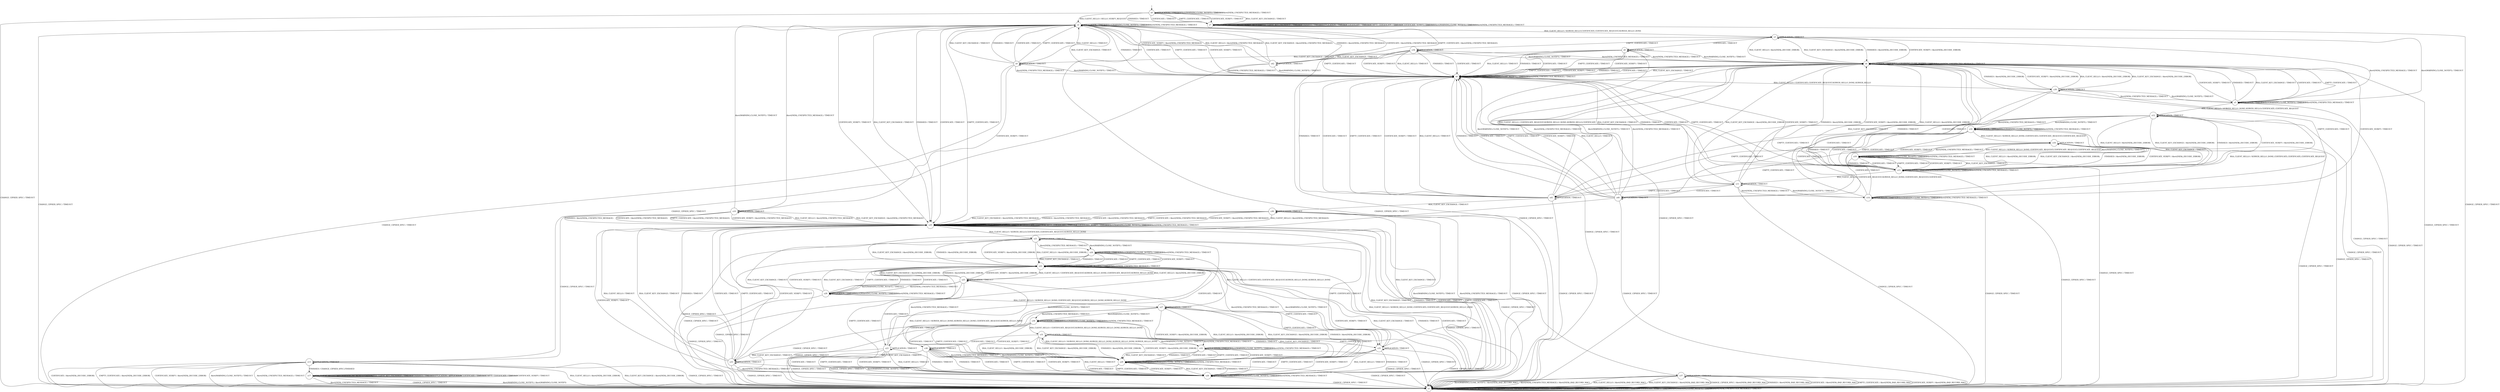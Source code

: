 digraph g {
__start0 [label="" shape="none"];

	s0 [shape="circle" label="s0"];
	s1 [shape="circle" label="s1"];
	s2 [shape="circle" label="s2"];
	s3 [shape="circle" label="s3"];
	s4 [shape="circle" label="s4"];
	s5 [shape="circle" label="s5"];
	s6 [shape="circle" label="s6"];
	s7 [shape="circle" label="s7"];
	s8 [shape="circle" label="s8"];
	s9 [shape="circle" label="s9"];
	s10 [shape="circle" label="s10"];
	s11 [shape="circle" label="s11"];
	s12 [shape="circle" label="s12"];
	s13 [shape="circle" label="s13"];
	s14 [shape="circle" label="s14"];
	s15 [shape="circle" label="s15"];
	s16 [shape="circle" label="s16"];
	s17 [shape="circle" label="s17"];
	s18 [shape="circle" label="s18"];
	s19 [shape="circle" label="s19"];
	s20 [shape="circle" label="s20"];
	s21 [shape="circle" label="s21"];
	s22 [shape="circle" label="s22"];
	s23 [shape="circle" label="s23"];
	s24 [shape="circle" label="s24"];
	s25 [shape="circle" label="s25"];
	s26 [shape="circle" label="s26"];
	s27 [shape="circle" label="s27"];
	s28 [shape="circle" label="s28"];
	s29 [shape="circle" label="s29"];
	s30 [shape="circle" label="s30"];
	s31 [shape="circle" label="s31"];
	s32 [shape="circle" label="s32"];
	s33 [shape="circle" label="s33"];
	s34 [shape="circle" label="s34"];
	s35 [shape="circle" label="s35"];
	s36 [shape="circle" label="s36"];
	s37 [shape="circle" label="s37"];
	s38 [shape="circle" label="s38"];
	s39 [shape="circle" label="s39"];
	s40 [shape="circle" label="s40"];
	s41 [shape="circle" label="s41"];
	s42 [shape="circle" label="s42"];
	s0 -> s2 [label="RSA_CLIENT_HELLO / HELLO_VERIFY_REQUEST"];
	s0 -> s7 [label="RSA_CLIENT_KEY_EXCHANGE / TIMEOUT"];
	s0 -> s1 [label="CHANGE_CIPHER_SPEC / TIMEOUT"];
	s0 -> s7 [label="FINISHED / TIMEOUT"];
	s0 -> s0 [label="APPLICATION / TIMEOUT"];
	s0 -> s7 [label="CERTIFICATE / TIMEOUT"];
	s0 -> s7 [label="EMPTY_CERTIFICATE / TIMEOUT"];
	s0 -> s7 [label="CERTIFICATE_VERIFY / TIMEOUT"];
	s0 -> s0 [label="Alert(WARNING,CLOSE_NOTIFY) / TIMEOUT"];
	s0 -> s0 [label="Alert(FATAL,UNEXPECTED_MESSAGE) / TIMEOUT"];
	s1 -> s1 [label="RSA_CLIENT_HELLO / TIMEOUT"];
	s1 -> s1 [label="RSA_CLIENT_KEY_EXCHANGE / TIMEOUT"];
	s1 -> s1 [label="CHANGE_CIPHER_SPEC / TIMEOUT"];
	s1 -> s1 [label="FINISHED / TIMEOUT"];
	s1 -> s1 [label="APPLICATION / TIMEOUT"];
	s1 -> s1 [label="CERTIFICATE / TIMEOUT"];
	s1 -> s1 [label="EMPTY_CERTIFICATE / TIMEOUT"];
	s1 -> s1 [label="CERTIFICATE_VERIFY / TIMEOUT"];
	s1 -> s1 [label="Alert(WARNING,CLOSE_NOTIFY) / TIMEOUT"];
	s1 -> s1 [label="Alert(FATAL,UNEXPECTED_MESSAGE) / TIMEOUT"];
	s2 -> s3 [label="RSA_CLIENT_HELLO / SERVER_HELLO,CERTIFICATE,CERTIFICATE_REQUEST,SERVER_HELLO_DONE"];
	s2 -> s20 [label="RSA_CLIENT_KEY_EXCHANGE / TIMEOUT"];
	s2 -> s1 [label="CHANGE_CIPHER_SPEC / TIMEOUT"];
	s2 -> s20 [label="FINISHED / TIMEOUT"];
	s2 -> s2 [label="APPLICATION / TIMEOUT"];
	s2 -> s20 [label="CERTIFICATE / TIMEOUT"];
	s2 -> s20 [label="EMPTY_CERTIFICATE / TIMEOUT"];
	s2 -> s20 [label="CERTIFICATE_VERIFY / TIMEOUT"];
	s2 -> s2 [label="Alert(WARNING,CLOSE_NOTIFY) / TIMEOUT"];
	s2 -> s2 [label="Alert(FATAL,UNEXPECTED_MESSAGE) / TIMEOUT"];
	s3 -> s4 [label="RSA_CLIENT_HELLO / Alert(FATAL,DECODE_ERROR)"];
	s3 -> s4 [label="RSA_CLIENT_KEY_EXCHANGE / Alert(FATAL,DECODE_ERROR)"];
	s3 -> s1 [label="CHANGE_CIPHER_SPEC / TIMEOUT"];
	s3 -> s4 [label="FINISHED / Alert(FATAL,DECODE_ERROR)"];
	s3 -> s3 [label="APPLICATION / TIMEOUT"];
	s3 -> s8 [label="CERTIFICATE / TIMEOUT"];
	s3 -> s34 [label="EMPTY_CERTIFICATE / TIMEOUT"];
	s3 -> s4 [label="CERTIFICATE_VERIFY / Alert(FATAL,DECODE_ERROR)"];
	s3 -> s5 [label="Alert(WARNING,CLOSE_NOTIFY) / TIMEOUT"];
	s3 -> s5 [label="Alert(FATAL,UNEXPECTED_MESSAGE) / TIMEOUT"];
	s4 -> s11 [label="RSA_CLIENT_HELLO / CERTIFICATE_REQUEST,SERVER_HELLO_DONE,SERVER_HELLO,CERTIFICATE"];
	s4 -> s6 [label="RSA_CLIENT_KEY_EXCHANGE / TIMEOUT"];
	s4 -> s1 [label="CHANGE_CIPHER_SPEC / TIMEOUT"];
	s4 -> s6 [label="FINISHED / TIMEOUT"];
	s4 -> s4 [label="APPLICATION / TIMEOUT"];
	s4 -> s6 [label="CERTIFICATE / TIMEOUT"];
	s4 -> s6 [label="EMPTY_CERTIFICATE / TIMEOUT"];
	s4 -> s6 [label="CERTIFICATE_VERIFY / TIMEOUT"];
	s4 -> s4 [label="Alert(WARNING,CLOSE_NOTIFY) / TIMEOUT"];
	s4 -> s4 [label="Alert(FATAL,UNEXPECTED_MESSAGE) / TIMEOUT"];
	s5 -> s12 [label="RSA_CLIENT_HELLO / SERVER_HELLO_DONE,SERVER_HELLO,CERTIFICATE,CERTIFICATE_REQUEST"];
	s5 -> s4 [label="RSA_CLIENT_KEY_EXCHANGE / TIMEOUT"];
	s5 -> s1 [label="CHANGE_CIPHER_SPEC / TIMEOUT"];
	s5 -> s4 [label="FINISHED / TIMEOUT"];
	s5 -> s5 [label="APPLICATION / TIMEOUT"];
	s5 -> s4 [label="CERTIFICATE / TIMEOUT"];
	s5 -> s4 [label="EMPTY_CERTIFICATE / TIMEOUT"];
	s5 -> s4 [label="CERTIFICATE_VERIFY / TIMEOUT"];
	s5 -> s5 [label="Alert(WARNING,CLOSE_NOTIFY) / TIMEOUT"];
	s5 -> s5 [label="Alert(FATAL,UNEXPECTED_MESSAGE) / TIMEOUT"];
	s6 -> s39 [label="RSA_CLIENT_HELLO / CERTIFICATE,CERTIFICATE_REQUEST,SERVER_HELLO_DONE,SERVER_HELLO"];
	s6 -> s2 [label="RSA_CLIENT_KEY_EXCHANGE / TIMEOUT"];
	s6 -> s1 [label="CHANGE_CIPHER_SPEC / TIMEOUT"];
	s6 -> s2 [label="FINISHED / TIMEOUT"];
	s6 -> s6 [label="APPLICATION / TIMEOUT"];
	s6 -> s2 [label="CERTIFICATE / TIMEOUT"];
	s6 -> s2 [label="EMPTY_CERTIFICATE / TIMEOUT"];
	s6 -> s2 [label="CERTIFICATE_VERIFY / TIMEOUT"];
	s6 -> s6 [label="Alert(WARNING,CLOSE_NOTIFY) / TIMEOUT"];
	s6 -> s6 [label="Alert(FATAL,UNEXPECTED_MESSAGE) / TIMEOUT"];
	s7 -> s7 [label="RSA_CLIENT_HELLO / HELLO_VERIFY_REQUEST"];
	s7 -> s7 [label="RSA_CLIENT_KEY_EXCHANGE / TIMEOUT"];
	s7 -> s1 [label="CHANGE_CIPHER_SPEC / TIMEOUT"];
	s7 -> s7 [label="FINISHED / TIMEOUT"];
	s7 -> s7 [label="APPLICATION / TIMEOUT"];
	s7 -> s7 [label="CERTIFICATE / TIMEOUT"];
	s7 -> s7 [label="EMPTY_CERTIFICATE / TIMEOUT"];
	s7 -> s7 [label="CERTIFICATE_VERIFY / TIMEOUT"];
	s7 -> s7 [label="Alert(WARNING,CLOSE_NOTIFY) / TIMEOUT"];
	s7 -> s7 [label="Alert(FATAL,UNEXPECTED_MESSAGE) / TIMEOUT"];
	s8 -> s6 [label="RSA_CLIENT_HELLO / TIMEOUT"];
	s8 -> s9 [label="RSA_CLIENT_KEY_EXCHANGE / TIMEOUT"];
	s8 -> s1 [label="CHANGE_CIPHER_SPEC / TIMEOUT"];
	s8 -> s6 [label="FINISHED / TIMEOUT"];
	s8 -> s8 [label="APPLICATION / TIMEOUT"];
	s8 -> s6 [label="CERTIFICATE / TIMEOUT"];
	s8 -> s6 [label="EMPTY_CERTIFICATE / TIMEOUT"];
	s8 -> s6 [label="CERTIFICATE_VERIFY / TIMEOUT"];
	s8 -> s4 [label="Alert(WARNING,CLOSE_NOTIFY) / TIMEOUT"];
	s8 -> s4 [label="Alert(FATAL,UNEXPECTED_MESSAGE) / TIMEOUT"];
	s9 -> s2 [label="RSA_CLIENT_HELLO / TIMEOUT"];
	s9 -> s2 [label="RSA_CLIENT_KEY_EXCHANGE / TIMEOUT"];
	s9 -> s1 [label="CHANGE_CIPHER_SPEC / TIMEOUT"];
	s9 -> s2 [label="FINISHED / TIMEOUT"];
	s9 -> s9 [label="APPLICATION / TIMEOUT"];
	s9 -> s2 [label="CERTIFICATE / TIMEOUT"];
	s9 -> s2 [label="EMPTY_CERTIFICATE / TIMEOUT"];
	s9 -> s10 [label="CERTIFICATE_VERIFY / TIMEOUT"];
	s9 -> s6 [label="Alert(WARNING,CLOSE_NOTIFY) / TIMEOUT"];
	s9 -> s6 [label="Alert(FATAL,UNEXPECTED_MESSAGE) / TIMEOUT"];
	s10 -> s20 [label="RSA_CLIENT_HELLO / Alert(FATAL,UNEXPECTED_MESSAGE)"];
	s10 -> s20 [label="RSA_CLIENT_KEY_EXCHANGE / Alert(FATAL,UNEXPECTED_MESSAGE)"];
	s10 -> s13 [label="CHANGE_CIPHER_SPEC / TIMEOUT"];
	s10 -> s20 [label="FINISHED / Alert(FATAL,UNEXPECTED_MESSAGE)"];
	s10 -> s10 [label="APPLICATION / TIMEOUT"];
	s10 -> s20 [label="CERTIFICATE / Alert(FATAL,UNEXPECTED_MESSAGE)"];
	s10 -> s20 [label="EMPTY_CERTIFICATE / Alert(FATAL,UNEXPECTED_MESSAGE)"];
	s10 -> s20 [label="CERTIFICATE_VERIFY / Alert(FATAL,UNEXPECTED_MESSAGE)"];
	s10 -> s2 [label="Alert(WARNING,CLOSE_NOTIFY) / TIMEOUT"];
	s10 -> s2 [label="Alert(FATAL,UNEXPECTED_MESSAGE) / TIMEOUT"];
	s11 -> s4 [label="RSA_CLIENT_HELLO / Alert(FATAL,DECODE_ERROR)"];
	s11 -> s4 [label="RSA_CLIENT_KEY_EXCHANGE / Alert(FATAL,DECODE_ERROR)"];
	s11 -> s1 [label="CHANGE_CIPHER_SPEC / TIMEOUT"];
	s11 -> s4 [label="FINISHED / Alert(FATAL,DECODE_ERROR)"];
	s11 -> s11 [label="APPLICATION / TIMEOUT"];
	s11 -> s40 [label="CERTIFICATE / TIMEOUT"];
	s11 -> s41 [label="EMPTY_CERTIFICATE / TIMEOUT"];
	s11 -> s4 [label="CERTIFICATE_VERIFY / Alert(FATAL,DECODE_ERROR)"];
	s11 -> s14 [label="Alert(WARNING,CLOSE_NOTIFY) / TIMEOUT"];
	s11 -> s14 [label="Alert(FATAL,UNEXPECTED_MESSAGE) / TIMEOUT"];
	s12 -> s15 [label="RSA_CLIENT_HELLO / Alert(FATAL,DECODE_ERROR)"];
	s12 -> s15 [label="RSA_CLIENT_KEY_EXCHANGE / Alert(FATAL,DECODE_ERROR)"];
	s12 -> s1 [label="CHANGE_CIPHER_SPEC / TIMEOUT"];
	s12 -> s15 [label="FINISHED / Alert(FATAL,DECODE_ERROR)"];
	s12 -> s12 [label="APPLICATION / TIMEOUT"];
	s12 -> s40 [label="CERTIFICATE / TIMEOUT"];
	s12 -> s41 [label="EMPTY_CERTIFICATE / TIMEOUT"];
	s12 -> s15 [label="CERTIFICATE_VERIFY / Alert(FATAL,DECODE_ERROR)"];
	s12 -> s16 [label="Alert(WARNING,CLOSE_NOTIFY) / TIMEOUT"];
	s12 -> s16 [label="Alert(FATAL,UNEXPECTED_MESSAGE) / TIMEOUT"];
	s13 -> s1 [label="RSA_CLIENT_HELLO / Alert(FATAL,DECODE_ERROR)"];
	s13 -> s1 [label="RSA_CLIENT_KEY_EXCHANGE / Alert(FATAL,DECODE_ERROR)"];
	s13 -> s1 [label="CHANGE_CIPHER_SPEC / TIMEOUT"];
	s13 -> s17 [label="FINISHED / CHANGE_CIPHER_SPEC,FINISHED"];
	s13 -> s13 [label="APPLICATION / TIMEOUT"];
	s13 -> s1 [label="CERTIFICATE / Alert(FATAL,DECODE_ERROR)"];
	s13 -> s1 [label="EMPTY_CERTIFICATE / Alert(FATAL,DECODE_ERROR)"];
	s13 -> s1 [label="CERTIFICATE_VERIFY / Alert(FATAL,DECODE_ERROR)"];
	s13 -> s1 [label="Alert(WARNING,CLOSE_NOTIFY) / TIMEOUT"];
	s13 -> s1 [label="Alert(FATAL,UNEXPECTED_MESSAGE) / TIMEOUT"];
	s14 -> s12 [label="RSA_CLIENT_HELLO / SERVER_HELLO_DONE,CERTIFICATE,CERTIFICATE,CERTIFICATE_REQUEST"];
	s14 -> s4 [label="RSA_CLIENT_KEY_EXCHANGE / TIMEOUT"];
	s14 -> s1 [label="CHANGE_CIPHER_SPEC / TIMEOUT"];
	s14 -> s4 [label="FINISHED / TIMEOUT"];
	s14 -> s14 [label="APPLICATION / TIMEOUT"];
	s14 -> s4 [label="CERTIFICATE / TIMEOUT"];
	s14 -> s4 [label="EMPTY_CERTIFICATE / TIMEOUT"];
	s14 -> s4 [label="CERTIFICATE_VERIFY / TIMEOUT"];
	s14 -> s14 [label="Alert(WARNING,CLOSE_NOTIFY) / TIMEOUT"];
	s14 -> s14 [label="Alert(FATAL,UNEXPECTED_MESSAGE) / TIMEOUT"];
	s15 -> s11 [label="RSA_CLIENT_HELLO / CERTIFICATE_REQUEST,SERVER_HELLO_DONE,CERTIFICATE_REQUEST,CERTIFICATE"];
	s15 -> s6 [label="RSA_CLIENT_KEY_EXCHANGE / TIMEOUT"];
	s15 -> s1 [label="CHANGE_CIPHER_SPEC / TIMEOUT"];
	s15 -> s6 [label="FINISHED / TIMEOUT"];
	s15 -> s15 [label="APPLICATION / TIMEOUT"];
	s15 -> s6 [label="CERTIFICATE / TIMEOUT"];
	s15 -> s6 [label="EMPTY_CERTIFICATE / TIMEOUT"];
	s15 -> s6 [label="CERTIFICATE_VERIFY / TIMEOUT"];
	s15 -> s15 [label="Alert(WARNING,CLOSE_NOTIFY) / TIMEOUT"];
	s15 -> s15 [label="Alert(FATAL,UNEXPECTED_MESSAGE) / TIMEOUT"];
	s16 -> s18 [label="RSA_CLIENT_HELLO / SERVER_HELLO_DONE,CERTIFICATE,CERTIFICATE_REQUEST,CERTIFICATE_REQUEST"];
	s16 -> s15 [label="RSA_CLIENT_KEY_EXCHANGE / TIMEOUT"];
	s16 -> s1 [label="CHANGE_CIPHER_SPEC / TIMEOUT"];
	s16 -> s15 [label="FINISHED / TIMEOUT"];
	s16 -> s16 [label="APPLICATION / TIMEOUT"];
	s16 -> s15 [label="CERTIFICATE / TIMEOUT"];
	s16 -> s15 [label="EMPTY_CERTIFICATE / TIMEOUT"];
	s16 -> s15 [label="CERTIFICATE_VERIFY / TIMEOUT"];
	s16 -> s16 [label="Alert(WARNING,CLOSE_NOTIFY) / TIMEOUT"];
	s16 -> s16 [label="Alert(FATAL,UNEXPECTED_MESSAGE) / TIMEOUT"];
	s17 -> s17 [label="RSA_CLIENT_HELLO / Alert(WARNING,NO_RENEGOTIATION)"];
	s17 -> s17 [label="RSA_CLIENT_KEY_EXCHANGE / TIMEOUT"];
	s17 -> s1 [label="CHANGE_CIPHER_SPEC / TIMEOUT"];
	s17 -> s17 [label="FINISHED / TIMEOUT"];
	s17 -> s17 [label="APPLICATION / APPLICATION"];
	s17 -> s17 [label="CERTIFICATE / TIMEOUT"];
	s17 -> s17 [label="EMPTY_CERTIFICATE / TIMEOUT"];
	s17 -> s17 [label="CERTIFICATE_VERIFY / TIMEOUT"];
	s17 -> s1 [label="Alert(WARNING,CLOSE_NOTIFY) / Alert(WARNING,CLOSE_NOTIFY)"];
	s17 -> s1 [label="Alert(FATAL,UNEXPECTED_MESSAGE) / TIMEOUT"];
	s18 -> s15 [label="RSA_CLIENT_HELLO / Alert(FATAL,DECODE_ERROR)"];
	s18 -> s15 [label="RSA_CLIENT_KEY_EXCHANGE / Alert(FATAL,DECODE_ERROR)"];
	s18 -> s1 [label="CHANGE_CIPHER_SPEC / TIMEOUT"];
	s18 -> s15 [label="FINISHED / Alert(FATAL,DECODE_ERROR)"];
	s18 -> s18 [label="APPLICATION / TIMEOUT"];
	s18 -> s40 [label="CERTIFICATE / TIMEOUT"];
	s18 -> s41 [label="EMPTY_CERTIFICATE / TIMEOUT"];
	s18 -> s15 [label="CERTIFICATE_VERIFY / Alert(FATAL,DECODE_ERROR)"];
	s18 -> s19 [label="Alert(WARNING,CLOSE_NOTIFY) / TIMEOUT"];
	s18 -> s19 [label="Alert(FATAL,UNEXPECTED_MESSAGE) / TIMEOUT"];
	s19 -> s18 [label="RSA_CLIENT_HELLO / SERVER_HELLO_DONE,CERTIFICATE_REQUEST,CERTIFICATE_REQUEST,CERTIFICATE_REQUEST"];
	s19 -> s15 [label="RSA_CLIENT_KEY_EXCHANGE / TIMEOUT"];
	s19 -> s1 [label="CHANGE_CIPHER_SPEC / TIMEOUT"];
	s19 -> s15 [label="FINISHED / TIMEOUT"];
	s19 -> s19 [label="APPLICATION / TIMEOUT"];
	s19 -> s15 [label="CERTIFICATE / TIMEOUT"];
	s19 -> s15 [label="EMPTY_CERTIFICATE / TIMEOUT"];
	s19 -> s15 [label="CERTIFICATE_VERIFY / TIMEOUT"];
	s19 -> s19 [label="Alert(WARNING,CLOSE_NOTIFY) / TIMEOUT"];
	s19 -> s19 [label="Alert(FATAL,UNEXPECTED_MESSAGE) / TIMEOUT"];
	s20 -> s21 [label="RSA_CLIENT_HELLO / SERVER_HELLO,CERTIFICATE,CERTIFICATE_REQUEST,SERVER_HELLO_DONE"];
	s20 -> s20 [label="RSA_CLIENT_KEY_EXCHANGE / TIMEOUT"];
	s20 -> s1 [label="CHANGE_CIPHER_SPEC / TIMEOUT"];
	s20 -> s20 [label="FINISHED / TIMEOUT"];
	s20 -> s20 [label="APPLICATION / TIMEOUT"];
	s20 -> s20 [label="CERTIFICATE / TIMEOUT"];
	s20 -> s20 [label="EMPTY_CERTIFICATE / TIMEOUT"];
	s20 -> s20 [label="CERTIFICATE_VERIFY / TIMEOUT"];
	s20 -> s20 [label="Alert(WARNING,CLOSE_NOTIFY) / TIMEOUT"];
	s20 -> s20 [label="Alert(FATAL,UNEXPECTED_MESSAGE) / TIMEOUT"];
	s21 -> s22 [label="RSA_CLIENT_HELLO / Alert(FATAL,DECODE_ERROR)"];
	s21 -> s22 [label="RSA_CLIENT_KEY_EXCHANGE / Alert(FATAL,DECODE_ERROR)"];
	s21 -> s1 [label="CHANGE_CIPHER_SPEC / TIMEOUT"];
	s21 -> s22 [label="FINISHED / Alert(FATAL,DECODE_ERROR)"];
	s21 -> s21 [label="APPLICATION / TIMEOUT"];
	s21 -> s23 [label="CERTIFICATE / TIMEOUT"];
	s21 -> s35 [label="EMPTY_CERTIFICATE / TIMEOUT"];
	s21 -> s22 [label="CERTIFICATE_VERIFY / Alert(FATAL,DECODE_ERROR)"];
	s21 -> s24 [label="Alert(WARNING,CLOSE_NOTIFY) / TIMEOUT"];
	s21 -> s24 [label="Alert(FATAL,UNEXPECTED_MESSAGE) / TIMEOUT"];
	s22 -> s25 [label="RSA_CLIENT_HELLO / CERTIFICATE_REQUEST,SERVER_HELLO_DONE,CERTIFICATE_REQUEST,SERVER_HELLO_DONE"];
	s22 -> s26 [label="RSA_CLIENT_KEY_EXCHANGE / TIMEOUT"];
	s22 -> s1 [label="CHANGE_CIPHER_SPEC / TIMEOUT"];
	s22 -> s26 [label="FINISHED / TIMEOUT"];
	s22 -> s22 [label="APPLICATION / TIMEOUT"];
	s22 -> s26 [label="CERTIFICATE / TIMEOUT"];
	s22 -> s26 [label="EMPTY_CERTIFICATE / TIMEOUT"];
	s22 -> s26 [label="CERTIFICATE_VERIFY / TIMEOUT"];
	s22 -> s22 [label="Alert(WARNING,CLOSE_NOTIFY) / TIMEOUT"];
	s22 -> s22 [label="Alert(FATAL,UNEXPECTED_MESSAGE) / TIMEOUT"];
	s23 -> s26 [label="RSA_CLIENT_HELLO / TIMEOUT"];
	s23 -> s33 [label="RSA_CLIENT_KEY_EXCHANGE / TIMEOUT"];
	s23 -> s1 [label="CHANGE_CIPHER_SPEC / TIMEOUT"];
	s23 -> s26 [label="FINISHED / TIMEOUT"];
	s23 -> s23 [label="APPLICATION / TIMEOUT"];
	s23 -> s26 [label="CERTIFICATE / TIMEOUT"];
	s23 -> s26 [label="EMPTY_CERTIFICATE / TIMEOUT"];
	s23 -> s26 [label="CERTIFICATE_VERIFY / TIMEOUT"];
	s23 -> s22 [label="Alert(WARNING,CLOSE_NOTIFY) / TIMEOUT"];
	s23 -> s22 [label="Alert(FATAL,UNEXPECTED_MESSAGE) / TIMEOUT"];
	s24 -> s27 [label="RSA_CLIENT_HELLO / CERTIFICATE,CERTIFICATE_REQUEST,SERVER_HELLO_DONE,SERVER_HELLO_DONE"];
	s24 -> s22 [label="RSA_CLIENT_KEY_EXCHANGE / TIMEOUT"];
	s24 -> s1 [label="CHANGE_CIPHER_SPEC / TIMEOUT"];
	s24 -> s22 [label="FINISHED / TIMEOUT"];
	s24 -> s24 [label="APPLICATION / TIMEOUT"];
	s24 -> s22 [label="CERTIFICATE / TIMEOUT"];
	s24 -> s22 [label="EMPTY_CERTIFICATE / TIMEOUT"];
	s24 -> s22 [label="CERTIFICATE_VERIFY / TIMEOUT"];
	s24 -> s24 [label="Alert(WARNING,CLOSE_NOTIFY) / TIMEOUT"];
	s24 -> s24 [label="Alert(FATAL,UNEXPECTED_MESSAGE) / TIMEOUT"];
	s25 -> s22 [label="RSA_CLIENT_HELLO / Alert(FATAL,DECODE_ERROR)"];
	s25 -> s22 [label="RSA_CLIENT_KEY_EXCHANGE / Alert(FATAL,DECODE_ERROR)"];
	s25 -> s1 [label="CHANGE_CIPHER_SPEC / TIMEOUT"];
	s25 -> s22 [label="FINISHED / Alert(FATAL,DECODE_ERROR)"];
	s25 -> s25 [label="APPLICATION / TIMEOUT"];
	s25 -> s23 [label="CERTIFICATE / TIMEOUT"];
	s25 -> s35 [label="EMPTY_CERTIFICATE / TIMEOUT"];
	s25 -> s22 [label="CERTIFICATE_VERIFY / Alert(FATAL,DECODE_ERROR)"];
	s25 -> s28 [label="Alert(WARNING,CLOSE_NOTIFY) / TIMEOUT"];
	s25 -> s28 [label="Alert(FATAL,UNEXPECTED_MESSAGE) / TIMEOUT"];
	s26 -> s21 [label="RSA_CLIENT_HELLO / SERVER_HELLO_DONE,CERTIFICATE,CERTIFICATE_REQUEST,SERVER_HELLO_DONE"];
	s26 -> s20 [label="RSA_CLIENT_KEY_EXCHANGE / TIMEOUT"];
	s26 -> s1 [label="CHANGE_CIPHER_SPEC / TIMEOUT"];
	s26 -> s20 [label="FINISHED / TIMEOUT"];
	s26 -> s26 [label="APPLICATION / TIMEOUT"];
	s26 -> s20 [label="CERTIFICATE / TIMEOUT"];
	s26 -> s20 [label="EMPTY_CERTIFICATE / TIMEOUT"];
	s26 -> s20 [label="CERTIFICATE_VERIFY / TIMEOUT"];
	s26 -> s26 [label="Alert(WARNING,CLOSE_NOTIFY) / TIMEOUT"];
	s26 -> s26 [label="Alert(FATAL,UNEXPECTED_MESSAGE) / TIMEOUT"];
	s27 -> s29 [label="RSA_CLIENT_HELLO / Alert(FATAL,DECODE_ERROR)"];
	s27 -> s29 [label="RSA_CLIENT_KEY_EXCHANGE / Alert(FATAL,DECODE_ERROR)"];
	s27 -> s1 [label="CHANGE_CIPHER_SPEC / TIMEOUT"];
	s27 -> s29 [label="FINISHED / Alert(FATAL,DECODE_ERROR)"];
	s27 -> s27 [label="APPLICATION / TIMEOUT"];
	s27 -> s38 [label="CERTIFICATE / TIMEOUT"];
	s27 -> s35 [label="EMPTY_CERTIFICATE / TIMEOUT"];
	s27 -> s29 [label="CERTIFICATE_VERIFY / Alert(FATAL,DECODE_ERROR)"];
	s27 -> s30 [label="Alert(WARNING,CLOSE_NOTIFY) / TIMEOUT"];
	s27 -> s30 [label="Alert(FATAL,UNEXPECTED_MESSAGE) / TIMEOUT"];
	s28 -> s27 [label="RSA_CLIENT_HELLO / SERVER_HELLO_DONE,CERTIFICATE_REQUEST,SERVER_HELLO_DONE,SERVER_HELLO_DONE"];
	s28 -> s22 [label="RSA_CLIENT_KEY_EXCHANGE / TIMEOUT"];
	s28 -> s1 [label="CHANGE_CIPHER_SPEC / TIMEOUT"];
	s28 -> s22 [label="FINISHED / TIMEOUT"];
	s28 -> s28 [label="APPLICATION / TIMEOUT"];
	s28 -> s22 [label="CERTIFICATE / TIMEOUT"];
	s28 -> s22 [label="EMPTY_CERTIFICATE / TIMEOUT"];
	s28 -> s22 [label="CERTIFICATE_VERIFY / TIMEOUT"];
	s28 -> s28 [label="Alert(WARNING,CLOSE_NOTIFY) / TIMEOUT"];
	s28 -> s28 [label="Alert(FATAL,UNEXPECTED_MESSAGE) / TIMEOUT"];
	s29 -> s25 [label="RSA_CLIENT_HELLO / SERVER_HELLO_DONE,SERVER_HELLO_DONE,CERTIFICATE_REQUEST,SERVER_HELLO_DONE"];
	s29 -> s26 [label="RSA_CLIENT_KEY_EXCHANGE / TIMEOUT"];
	s29 -> s1 [label="CHANGE_CIPHER_SPEC / TIMEOUT"];
	s29 -> s26 [label="FINISHED / TIMEOUT"];
	s29 -> s29 [label="APPLICATION / TIMEOUT"];
	s29 -> s26 [label="CERTIFICATE / TIMEOUT"];
	s29 -> s26 [label="EMPTY_CERTIFICATE / TIMEOUT"];
	s29 -> s26 [label="CERTIFICATE_VERIFY / TIMEOUT"];
	s29 -> s29 [label="Alert(WARNING,CLOSE_NOTIFY) / TIMEOUT"];
	s29 -> s29 [label="Alert(FATAL,UNEXPECTED_MESSAGE) / TIMEOUT"];
	s30 -> s31 [label="RSA_CLIENT_HELLO / CERTIFICATE_REQUEST,SERVER_HELLO_DONE,SERVER_HELLO_DONE,SERVER_HELLO_DONE"];
	s30 -> s29 [label="RSA_CLIENT_KEY_EXCHANGE / TIMEOUT"];
	s30 -> s1 [label="CHANGE_CIPHER_SPEC / TIMEOUT"];
	s30 -> s29 [label="FINISHED / TIMEOUT"];
	s30 -> s30 [label="APPLICATION / TIMEOUT"];
	s30 -> s29 [label="CERTIFICATE / TIMEOUT"];
	s30 -> s29 [label="EMPTY_CERTIFICATE / TIMEOUT"];
	s30 -> s29 [label="CERTIFICATE_VERIFY / TIMEOUT"];
	s30 -> s30 [label="Alert(WARNING,CLOSE_NOTIFY) / TIMEOUT"];
	s30 -> s30 [label="Alert(FATAL,UNEXPECTED_MESSAGE) / TIMEOUT"];
	s31 -> s29 [label="RSA_CLIENT_HELLO / Alert(FATAL,DECODE_ERROR)"];
	s31 -> s29 [label="RSA_CLIENT_KEY_EXCHANGE / Alert(FATAL,DECODE_ERROR)"];
	s31 -> s1 [label="CHANGE_CIPHER_SPEC / TIMEOUT"];
	s31 -> s29 [label="FINISHED / Alert(FATAL,DECODE_ERROR)"];
	s31 -> s31 [label="APPLICATION / TIMEOUT"];
	s31 -> s38 [label="CERTIFICATE / TIMEOUT"];
	s31 -> s35 [label="EMPTY_CERTIFICATE / TIMEOUT"];
	s31 -> s29 [label="CERTIFICATE_VERIFY / Alert(FATAL,DECODE_ERROR)"];
	s31 -> s32 [label="Alert(WARNING,CLOSE_NOTIFY) / TIMEOUT"];
	s31 -> s32 [label="Alert(FATAL,UNEXPECTED_MESSAGE) / TIMEOUT"];
	s32 -> s31 [label="RSA_CLIENT_HELLO / SERVER_HELLO_DONE,SERVER_HELLO_DONE,SERVER_HELLO_DONE,SERVER_HELLO_DONE"];
	s32 -> s29 [label="RSA_CLIENT_KEY_EXCHANGE / TIMEOUT"];
	s32 -> s1 [label="CHANGE_CIPHER_SPEC / TIMEOUT"];
	s32 -> s29 [label="FINISHED / TIMEOUT"];
	s32 -> s32 [label="APPLICATION / TIMEOUT"];
	s32 -> s29 [label="CERTIFICATE / TIMEOUT"];
	s32 -> s29 [label="EMPTY_CERTIFICATE / TIMEOUT"];
	s32 -> s29 [label="CERTIFICATE_VERIFY / TIMEOUT"];
	s32 -> s32 [label="Alert(WARNING,CLOSE_NOTIFY) / TIMEOUT"];
	s32 -> s32 [label="Alert(FATAL,UNEXPECTED_MESSAGE) / TIMEOUT"];
	s33 -> s20 [label="RSA_CLIENT_HELLO / TIMEOUT"];
	s33 -> s20 [label="RSA_CLIENT_KEY_EXCHANGE / TIMEOUT"];
	s33 -> s1 [label="CHANGE_CIPHER_SPEC / TIMEOUT"];
	s33 -> s20 [label="FINISHED / TIMEOUT"];
	s33 -> s33 [label="APPLICATION / TIMEOUT"];
	s33 -> s20 [label="CERTIFICATE / TIMEOUT"];
	s33 -> s20 [label="EMPTY_CERTIFICATE / TIMEOUT"];
	s33 -> s20 [label="CERTIFICATE_VERIFY / TIMEOUT"];
	s33 -> s26 [label="Alert(WARNING,CLOSE_NOTIFY) / TIMEOUT"];
	s33 -> s26 [label="Alert(FATAL,UNEXPECTED_MESSAGE) / TIMEOUT"];
	s34 -> s6 [label="RSA_CLIENT_HELLO / TIMEOUT"];
	s34 -> s42 [label="RSA_CLIENT_KEY_EXCHANGE / TIMEOUT"];
	s34 -> s1 [label="CHANGE_CIPHER_SPEC / TIMEOUT"];
	s34 -> s6 [label="FINISHED / TIMEOUT"];
	s34 -> s34 [label="APPLICATION / TIMEOUT"];
	s34 -> s6 [label="CERTIFICATE / TIMEOUT"];
	s34 -> s6 [label="EMPTY_CERTIFICATE / TIMEOUT"];
	s34 -> s6 [label="CERTIFICATE_VERIFY / TIMEOUT"];
	s34 -> s4 [label="Alert(WARNING,CLOSE_NOTIFY) / TIMEOUT"];
	s34 -> s4 [label="Alert(FATAL,UNEXPECTED_MESSAGE) / TIMEOUT"];
	s35 -> s26 [label="RSA_CLIENT_HELLO / TIMEOUT"];
	s35 -> s36 [label="RSA_CLIENT_KEY_EXCHANGE / TIMEOUT"];
	s35 -> s1 [label="CHANGE_CIPHER_SPEC / TIMEOUT"];
	s35 -> s26 [label="FINISHED / TIMEOUT"];
	s35 -> s35 [label="APPLICATION / TIMEOUT"];
	s35 -> s26 [label="CERTIFICATE / TIMEOUT"];
	s35 -> s26 [label="EMPTY_CERTIFICATE / TIMEOUT"];
	s35 -> s26 [label="CERTIFICATE_VERIFY / TIMEOUT"];
	s35 -> s22 [label="Alert(WARNING,CLOSE_NOTIFY) / TIMEOUT"];
	s35 -> s22 [label="Alert(FATAL,UNEXPECTED_MESSAGE) / TIMEOUT"];
	s36 -> s20 [label="RSA_CLIENT_HELLO / Alert(FATAL,UNEXPECTED_MESSAGE)"];
	s36 -> s20 [label="RSA_CLIENT_KEY_EXCHANGE / Alert(FATAL,UNEXPECTED_MESSAGE)"];
	s36 -> s37 [label="CHANGE_CIPHER_SPEC / TIMEOUT"];
	s36 -> s20 [label="FINISHED / Alert(FATAL,UNEXPECTED_MESSAGE)"];
	s36 -> s36 [label="APPLICATION / TIMEOUT"];
	s36 -> s20 [label="CERTIFICATE / Alert(FATAL,UNEXPECTED_MESSAGE)"];
	s36 -> s20 [label="EMPTY_CERTIFICATE / Alert(FATAL,UNEXPECTED_MESSAGE)"];
	s36 -> s20 [label="CERTIFICATE_VERIFY / Alert(FATAL,UNEXPECTED_MESSAGE)"];
	s36 -> s26 [label="Alert(WARNING,CLOSE_NOTIFY) / TIMEOUT"];
	s36 -> s26 [label="Alert(FATAL,UNEXPECTED_MESSAGE) / TIMEOUT"];
	s37 -> s1 [label="RSA_CLIENT_HELLO / Alert(FATAL,BAD_RECORD_MAC)"];
	s37 -> s1 [label="RSA_CLIENT_KEY_EXCHANGE / Alert(FATAL,BAD_RECORD_MAC)"];
	s37 -> s1 [label="CHANGE_CIPHER_SPEC / Alert(FATAL,BAD_RECORD_MAC)"];
	s37 -> s1 [label="FINISHED / Alert(FATAL,BAD_RECORD_MAC)"];
	s37 -> s37 [label="APPLICATION / TIMEOUT"];
	s37 -> s1 [label="CERTIFICATE / Alert(FATAL,BAD_RECORD_MAC)"];
	s37 -> s1 [label="EMPTY_CERTIFICATE / Alert(FATAL,BAD_RECORD_MAC)"];
	s37 -> s1 [label="CERTIFICATE_VERIFY / Alert(FATAL,BAD_RECORD_MAC)"];
	s37 -> s1 [label="Alert(WARNING,CLOSE_NOTIFY) / Alert(FATAL,BAD_RECORD_MAC)"];
	s37 -> s1 [label="Alert(FATAL,UNEXPECTED_MESSAGE) / Alert(FATAL,BAD_RECORD_MAC)"];
	s38 -> s26 [label="RSA_CLIENT_HELLO / TIMEOUT"];
	s38 -> s33 [label="RSA_CLIENT_KEY_EXCHANGE / TIMEOUT"];
	s38 -> s1 [label="CHANGE_CIPHER_SPEC / TIMEOUT"];
	s38 -> s26 [label="FINISHED / TIMEOUT"];
	s38 -> s38 [label="APPLICATION / TIMEOUT"];
	s38 -> s26 [label="CERTIFICATE / TIMEOUT"];
	s38 -> s26 [label="EMPTY_CERTIFICATE / TIMEOUT"];
	s38 -> s26 [label="CERTIFICATE_VERIFY / TIMEOUT"];
	s38 -> s29 [label="Alert(WARNING,CLOSE_NOTIFY) / TIMEOUT"];
	s38 -> s29 [label="Alert(FATAL,UNEXPECTED_MESSAGE) / TIMEOUT"];
	s39 -> s4 [label="RSA_CLIENT_HELLO / Alert(FATAL,DECODE_ERROR)"];
	s39 -> s4 [label="RSA_CLIENT_KEY_EXCHANGE / Alert(FATAL,DECODE_ERROR)"];
	s39 -> s1 [label="CHANGE_CIPHER_SPEC / TIMEOUT"];
	s39 -> s4 [label="FINISHED / Alert(FATAL,DECODE_ERROR)"];
	s39 -> s39 [label="APPLICATION / TIMEOUT"];
	s39 -> s40 [label="CERTIFICATE / TIMEOUT"];
	s39 -> s41 [label="EMPTY_CERTIFICATE / TIMEOUT"];
	s39 -> s4 [label="CERTIFICATE_VERIFY / Alert(FATAL,DECODE_ERROR)"];
	s39 -> s5 [label="Alert(WARNING,CLOSE_NOTIFY) / TIMEOUT"];
	s39 -> s5 [label="Alert(FATAL,UNEXPECTED_MESSAGE) / TIMEOUT"];
	s40 -> s6 [label="RSA_CLIENT_HELLO / TIMEOUT"];
	s40 -> s33 [label="RSA_CLIENT_KEY_EXCHANGE / TIMEOUT"];
	s40 -> s1 [label="CHANGE_CIPHER_SPEC / TIMEOUT"];
	s40 -> s6 [label="FINISHED / TIMEOUT"];
	s40 -> s40 [label="APPLICATION / TIMEOUT"];
	s40 -> s6 [label="CERTIFICATE / TIMEOUT"];
	s40 -> s6 [label="EMPTY_CERTIFICATE / TIMEOUT"];
	s40 -> s6 [label="CERTIFICATE_VERIFY / TIMEOUT"];
	s40 -> s4 [label="Alert(WARNING,CLOSE_NOTIFY) / TIMEOUT"];
	s40 -> s4 [label="Alert(FATAL,UNEXPECTED_MESSAGE) / TIMEOUT"];
	s41 -> s6 [label="RSA_CLIENT_HELLO / TIMEOUT"];
	s41 -> s36 [label="RSA_CLIENT_KEY_EXCHANGE / TIMEOUT"];
	s41 -> s1 [label="CHANGE_CIPHER_SPEC / TIMEOUT"];
	s41 -> s6 [label="FINISHED / TIMEOUT"];
	s41 -> s41 [label="APPLICATION / TIMEOUT"];
	s41 -> s6 [label="CERTIFICATE / TIMEOUT"];
	s41 -> s6 [label="EMPTY_CERTIFICATE / TIMEOUT"];
	s41 -> s6 [label="CERTIFICATE_VERIFY / TIMEOUT"];
	s41 -> s4 [label="Alert(WARNING,CLOSE_NOTIFY) / TIMEOUT"];
	s41 -> s4 [label="Alert(FATAL,UNEXPECTED_MESSAGE) / TIMEOUT"];
	s42 -> s2 [label="RSA_CLIENT_HELLO / Alert(FATAL,UNEXPECTED_MESSAGE)"];
	s42 -> s2 [label="RSA_CLIENT_KEY_EXCHANGE / Alert(FATAL,UNEXPECTED_MESSAGE)"];
	s42 -> s13 [label="CHANGE_CIPHER_SPEC / TIMEOUT"];
	s42 -> s2 [label="FINISHED / Alert(FATAL,UNEXPECTED_MESSAGE)"];
	s42 -> s42 [label="APPLICATION / TIMEOUT"];
	s42 -> s2 [label="CERTIFICATE / Alert(FATAL,UNEXPECTED_MESSAGE)"];
	s42 -> s2 [label="EMPTY_CERTIFICATE / Alert(FATAL,UNEXPECTED_MESSAGE)"];
	s42 -> s2 [label="CERTIFICATE_VERIFY / Alert(FATAL,UNEXPECTED_MESSAGE)"];
	s42 -> s6 [label="Alert(WARNING,CLOSE_NOTIFY) / TIMEOUT"];
	s42 -> s6 [label="Alert(FATAL,UNEXPECTED_MESSAGE) / TIMEOUT"];

__start0 -> s0;
}
